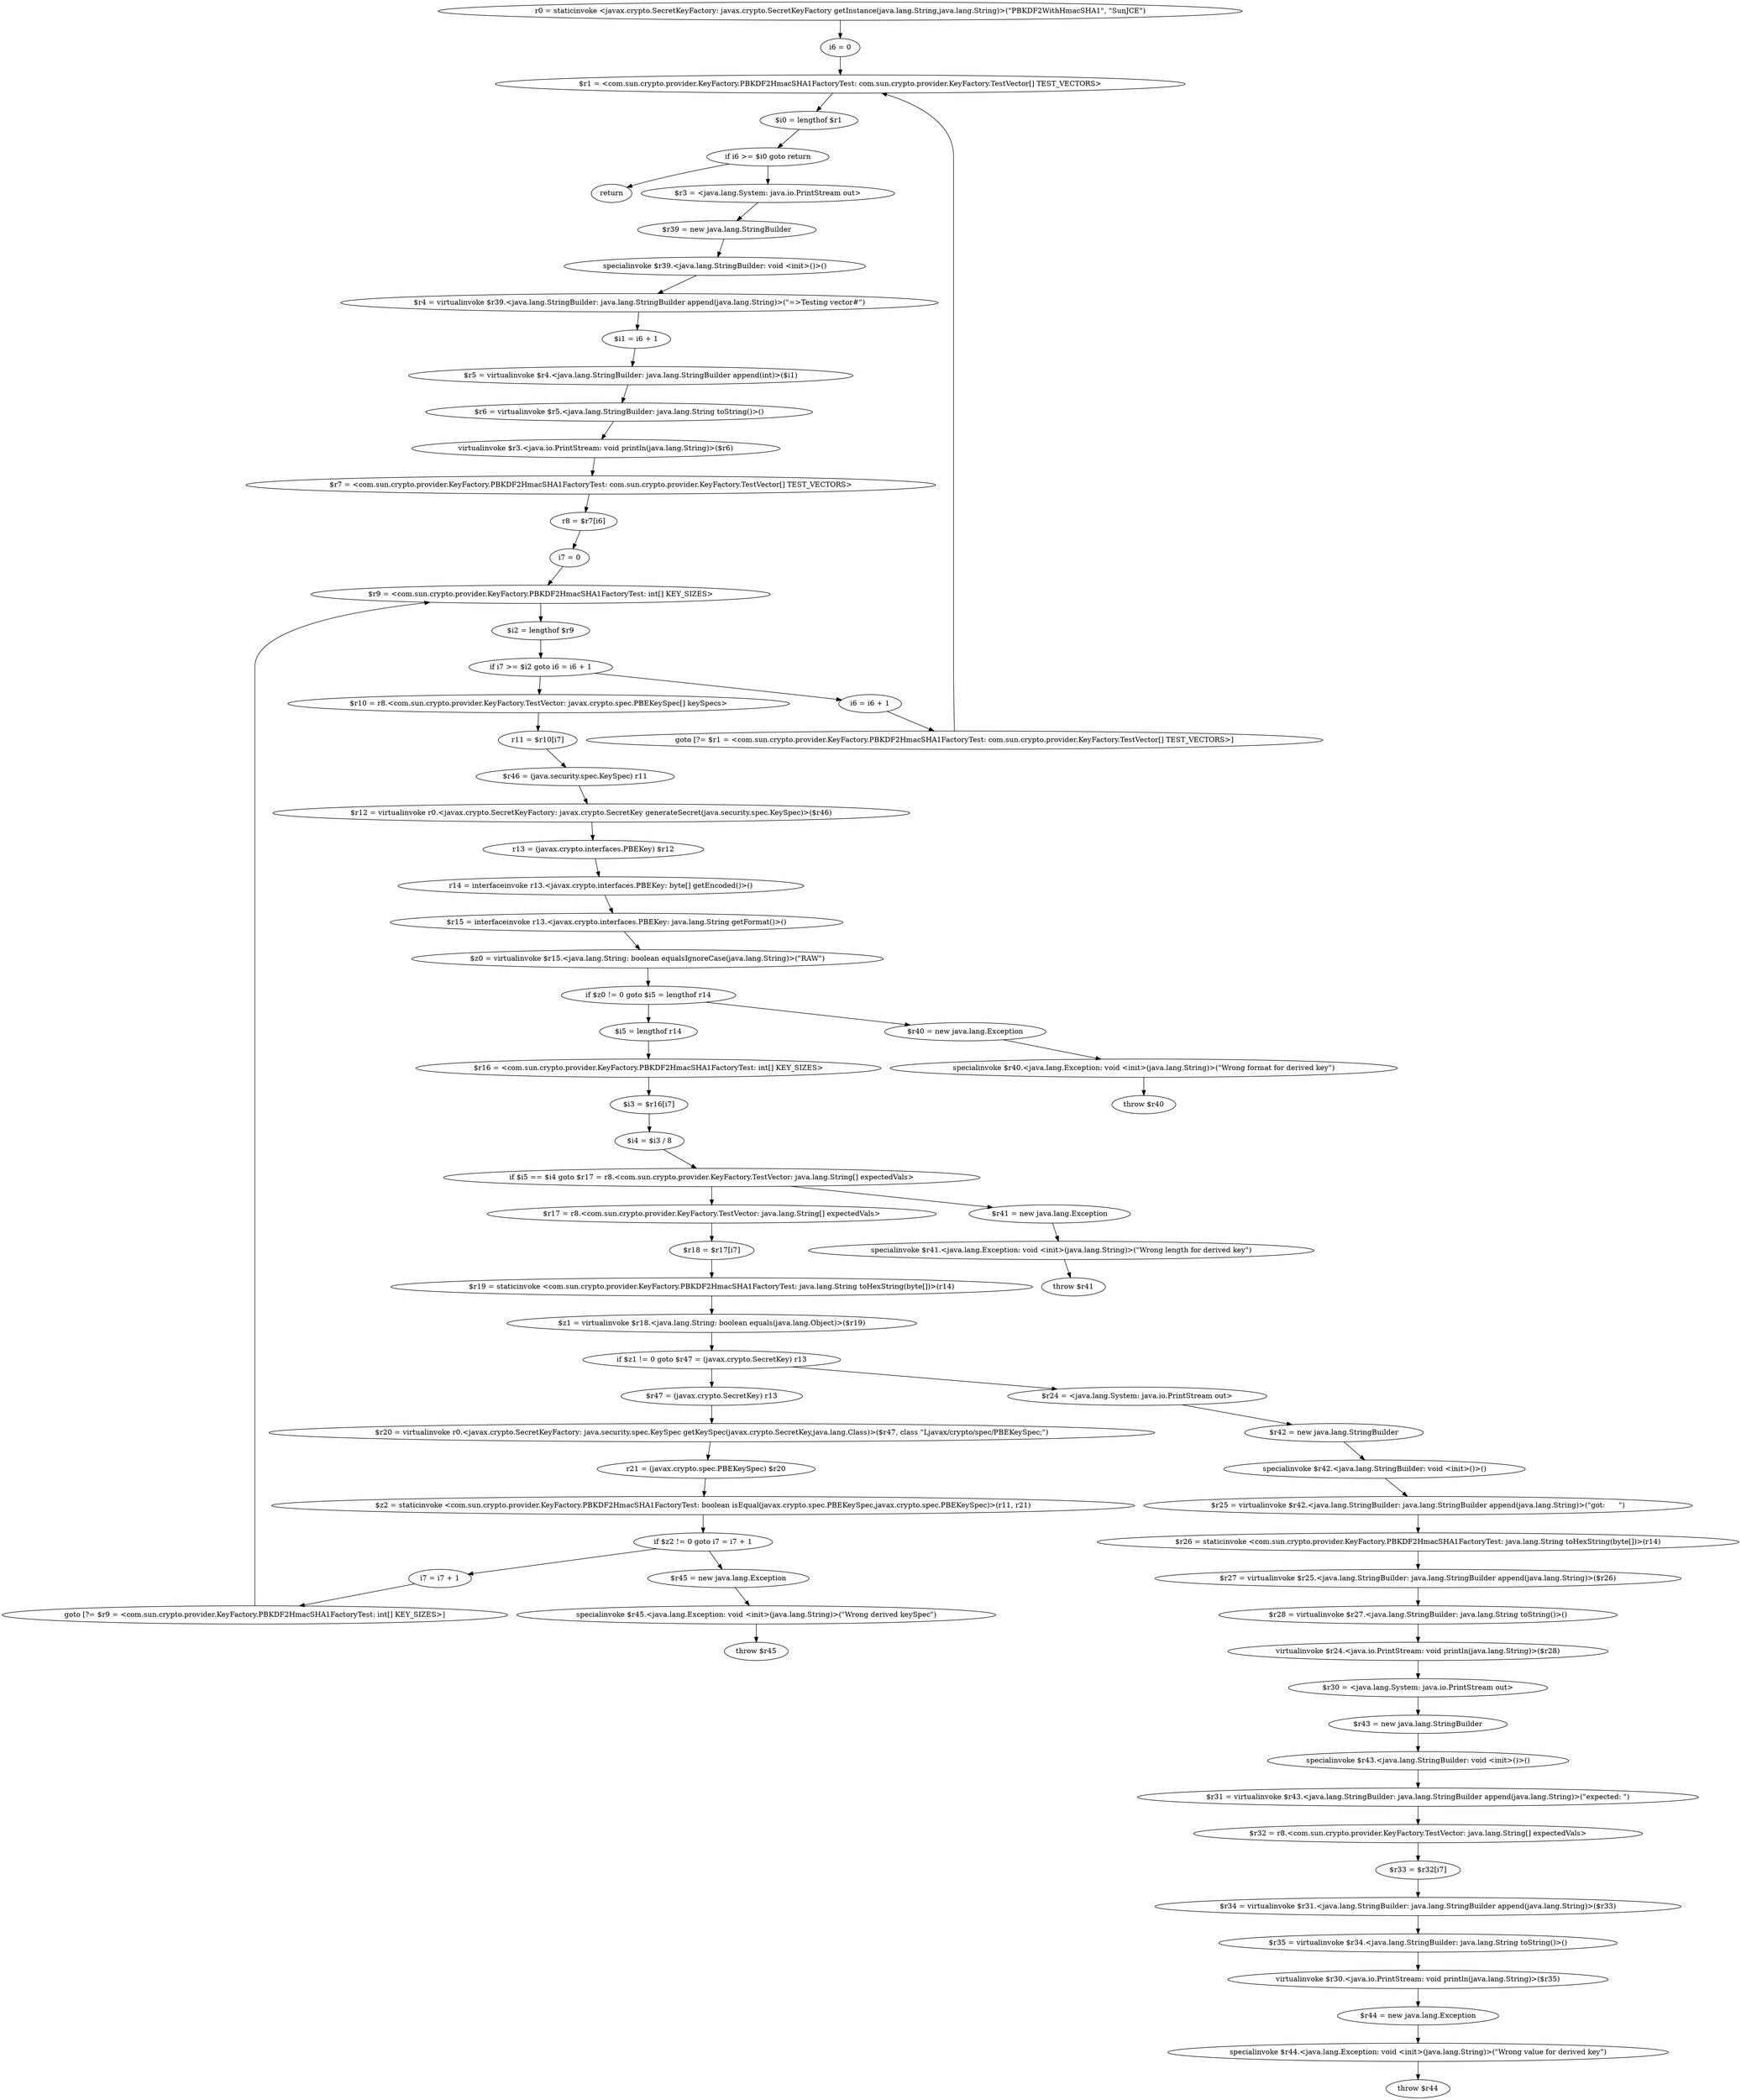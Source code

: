 digraph "unitGraph" {
    "r0 = staticinvoke <javax.crypto.SecretKeyFactory: javax.crypto.SecretKeyFactory getInstance(java.lang.String,java.lang.String)>(\"PBKDF2WithHmacSHA1\", \"SunJCE\")"
    "i6 = 0"
    "$r1 = <com.sun.crypto.provider.KeyFactory.PBKDF2HmacSHA1FactoryTest: com.sun.crypto.provider.KeyFactory.TestVector[] TEST_VECTORS>"
    "$i0 = lengthof $r1"
    "if i6 >= $i0 goto return"
    "$r3 = <java.lang.System: java.io.PrintStream out>"
    "$r39 = new java.lang.StringBuilder"
    "specialinvoke $r39.<java.lang.StringBuilder: void <init>()>()"
    "$r4 = virtualinvoke $r39.<java.lang.StringBuilder: java.lang.StringBuilder append(java.lang.String)>(\"=>Testing vector#\")"
    "$i1 = i6 + 1"
    "$r5 = virtualinvoke $r4.<java.lang.StringBuilder: java.lang.StringBuilder append(int)>($i1)"
    "$r6 = virtualinvoke $r5.<java.lang.StringBuilder: java.lang.String toString()>()"
    "virtualinvoke $r3.<java.io.PrintStream: void println(java.lang.String)>($r6)"
    "$r7 = <com.sun.crypto.provider.KeyFactory.PBKDF2HmacSHA1FactoryTest: com.sun.crypto.provider.KeyFactory.TestVector[] TEST_VECTORS>"
    "r8 = $r7[i6]"
    "i7 = 0"
    "$r9 = <com.sun.crypto.provider.KeyFactory.PBKDF2HmacSHA1FactoryTest: int[] KEY_SIZES>"
    "$i2 = lengthof $r9"
    "if i7 >= $i2 goto i6 = i6 + 1"
    "$r10 = r8.<com.sun.crypto.provider.KeyFactory.TestVector: javax.crypto.spec.PBEKeySpec[] keySpecs>"
    "r11 = $r10[i7]"
    "$r46 = (java.security.spec.KeySpec) r11"
    "$r12 = virtualinvoke r0.<javax.crypto.SecretKeyFactory: javax.crypto.SecretKey generateSecret(java.security.spec.KeySpec)>($r46)"
    "r13 = (javax.crypto.interfaces.PBEKey) $r12"
    "r14 = interfaceinvoke r13.<javax.crypto.interfaces.PBEKey: byte[] getEncoded()>()"
    "$r15 = interfaceinvoke r13.<javax.crypto.interfaces.PBEKey: java.lang.String getFormat()>()"
    "$z0 = virtualinvoke $r15.<java.lang.String: boolean equalsIgnoreCase(java.lang.String)>(\"RAW\")"
    "if $z0 != 0 goto $i5 = lengthof r14"
    "$r40 = new java.lang.Exception"
    "specialinvoke $r40.<java.lang.Exception: void <init>(java.lang.String)>(\"Wrong format for derived key\")"
    "throw $r40"
    "$i5 = lengthof r14"
    "$r16 = <com.sun.crypto.provider.KeyFactory.PBKDF2HmacSHA1FactoryTest: int[] KEY_SIZES>"
    "$i3 = $r16[i7]"
    "$i4 = $i3 / 8"
    "if $i5 == $i4 goto $r17 = r8.<com.sun.crypto.provider.KeyFactory.TestVector: java.lang.String[] expectedVals>"
    "$r41 = new java.lang.Exception"
    "specialinvoke $r41.<java.lang.Exception: void <init>(java.lang.String)>(\"Wrong length for derived key\")"
    "throw $r41"
    "$r17 = r8.<com.sun.crypto.provider.KeyFactory.TestVector: java.lang.String[] expectedVals>"
    "$r18 = $r17[i7]"
    "$r19 = staticinvoke <com.sun.crypto.provider.KeyFactory.PBKDF2HmacSHA1FactoryTest: java.lang.String toHexString(byte[])>(r14)"
    "$z1 = virtualinvoke $r18.<java.lang.String: boolean equals(java.lang.Object)>($r19)"
    "if $z1 != 0 goto $r47 = (javax.crypto.SecretKey) r13"
    "$r24 = <java.lang.System: java.io.PrintStream out>"
    "$r42 = new java.lang.StringBuilder"
    "specialinvoke $r42.<java.lang.StringBuilder: void <init>()>()"
    "$r25 = virtualinvoke $r42.<java.lang.StringBuilder: java.lang.StringBuilder append(java.lang.String)>(\"got:      \")"
    "$r26 = staticinvoke <com.sun.crypto.provider.KeyFactory.PBKDF2HmacSHA1FactoryTest: java.lang.String toHexString(byte[])>(r14)"
    "$r27 = virtualinvoke $r25.<java.lang.StringBuilder: java.lang.StringBuilder append(java.lang.String)>($r26)"
    "$r28 = virtualinvoke $r27.<java.lang.StringBuilder: java.lang.String toString()>()"
    "virtualinvoke $r24.<java.io.PrintStream: void println(java.lang.String)>($r28)"
    "$r30 = <java.lang.System: java.io.PrintStream out>"
    "$r43 = new java.lang.StringBuilder"
    "specialinvoke $r43.<java.lang.StringBuilder: void <init>()>()"
    "$r31 = virtualinvoke $r43.<java.lang.StringBuilder: java.lang.StringBuilder append(java.lang.String)>(\"expected: \")"
    "$r32 = r8.<com.sun.crypto.provider.KeyFactory.TestVector: java.lang.String[] expectedVals>"
    "$r33 = $r32[i7]"
    "$r34 = virtualinvoke $r31.<java.lang.StringBuilder: java.lang.StringBuilder append(java.lang.String)>($r33)"
    "$r35 = virtualinvoke $r34.<java.lang.StringBuilder: java.lang.String toString()>()"
    "virtualinvoke $r30.<java.io.PrintStream: void println(java.lang.String)>($r35)"
    "$r44 = new java.lang.Exception"
    "specialinvoke $r44.<java.lang.Exception: void <init>(java.lang.String)>(\"Wrong value for derived key\")"
    "throw $r44"
    "$r47 = (javax.crypto.SecretKey) r13"
    "$r20 = virtualinvoke r0.<javax.crypto.SecretKeyFactory: java.security.spec.KeySpec getKeySpec(javax.crypto.SecretKey,java.lang.Class)>($r47, class \"Ljavax/crypto/spec/PBEKeySpec;\")"
    "r21 = (javax.crypto.spec.PBEKeySpec) $r20"
    "$z2 = staticinvoke <com.sun.crypto.provider.KeyFactory.PBKDF2HmacSHA1FactoryTest: boolean isEqual(javax.crypto.spec.PBEKeySpec,javax.crypto.spec.PBEKeySpec)>(r11, r21)"
    "if $z2 != 0 goto i7 = i7 + 1"
    "$r45 = new java.lang.Exception"
    "specialinvoke $r45.<java.lang.Exception: void <init>(java.lang.String)>(\"Wrong derived keySpec\")"
    "throw $r45"
    "i7 = i7 + 1"
    "goto [?= $r9 = <com.sun.crypto.provider.KeyFactory.PBKDF2HmacSHA1FactoryTest: int[] KEY_SIZES>]"
    "i6 = i6 + 1"
    "goto [?= $r1 = <com.sun.crypto.provider.KeyFactory.PBKDF2HmacSHA1FactoryTest: com.sun.crypto.provider.KeyFactory.TestVector[] TEST_VECTORS>]"
    "return"
    "r0 = staticinvoke <javax.crypto.SecretKeyFactory: javax.crypto.SecretKeyFactory getInstance(java.lang.String,java.lang.String)>(\"PBKDF2WithHmacSHA1\", \"SunJCE\")"->"i6 = 0";
    "i6 = 0"->"$r1 = <com.sun.crypto.provider.KeyFactory.PBKDF2HmacSHA1FactoryTest: com.sun.crypto.provider.KeyFactory.TestVector[] TEST_VECTORS>";
    "$r1 = <com.sun.crypto.provider.KeyFactory.PBKDF2HmacSHA1FactoryTest: com.sun.crypto.provider.KeyFactory.TestVector[] TEST_VECTORS>"->"$i0 = lengthof $r1";
    "$i0 = lengthof $r1"->"if i6 >= $i0 goto return";
    "if i6 >= $i0 goto return"->"$r3 = <java.lang.System: java.io.PrintStream out>";
    "if i6 >= $i0 goto return"->"return";
    "$r3 = <java.lang.System: java.io.PrintStream out>"->"$r39 = new java.lang.StringBuilder";
    "$r39 = new java.lang.StringBuilder"->"specialinvoke $r39.<java.lang.StringBuilder: void <init>()>()";
    "specialinvoke $r39.<java.lang.StringBuilder: void <init>()>()"->"$r4 = virtualinvoke $r39.<java.lang.StringBuilder: java.lang.StringBuilder append(java.lang.String)>(\"=>Testing vector#\")";
    "$r4 = virtualinvoke $r39.<java.lang.StringBuilder: java.lang.StringBuilder append(java.lang.String)>(\"=>Testing vector#\")"->"$i1 = i6 + 1";
    "$i1 = i6 + 1"->"$r5 = virtualinvoke $r4.<java.lang.StringBuilder: java.lang.StringBuilder append(int)>($i1)";
    "$r5 = virtualinvoke $r4.<java.lang.StringBuilder: java.lang.StringBuilder append(int)>($i1)"->"$r6 = virtualinvoke $r5.<java.lang.StringBuilder: java.lang.String toString()>()";
    "$r6 = virtualinvoke $r5.<java.lang.StringBuilder: java.lang.String toString()>()"->"virtualinvoke $r3.<java.io.PrintStream: void println(java.lang.String)>($r6)";
    "virtualinvoke $r3.<java.io.PrintStream: void println(java.lang.String)>($r6)"->"$r7 = <com.sun.crypto.provider.KeyFactory.PBKDF2HmacSHA1FactoryTest: com.sun.crypto.provider.KeyFactory.TestVector[] TEST_VECTORS>";
    "$r7 = <com.sun.crypto.provider.KeyFactory.PBKDF2HmacSHA1FactoryTest: com.sun.crypto.provider.KeyFactory.TestVector[] TEST_VECTORS>"->"r8 = $r7[i6]";
    "r8 = $r7[i6]"->"i7 = 0";
    "i7 = 0"->"$r9 = <com.sun.crypto.provider.KeyFactory.PBKDF2HmacSHA1FactoryTest: int[] KEY_SIZES>";
    "$r9 = <com.sun.crypto.provider.KeyFactory.PBKDF2HmacSHA1FactoryTest: int[] KEY_SIZES>"->"$i2 = lengthof $r9";
    "$i2 = lengthof $r9"->"if i7 >= $i2 goto i6 = i6 + 1";
    "if i7 >= $i2 goto i6 = i6 + 1"->"$r10 = r8.<com.sun.crypto.provider.KeyFactory.TestVector: javax.crypto.spec.PBEKeySpec[] keySpecs>";
    "if i7 >= $i2 goto i6 = i6 + 1"->"i6 = i6 + 1";
    "$r10 = r8.<com.sun.crypto.provider.KeyFactory.TestVector: javax.crypto.spec.PBEKeySpec[] keySpecs>"->"r11 = $r10[i7]";
    "r11 = $r10[i7]"->"$r46 = (java.security.spec.KeySpec) r11";
    "$r46 = (java.security.spec.KeySpec) r11"->"$r12 = virtualinvoke r0.<javax.crypto.SecretKeyFactory: javax.crypto.SecretKey generateSecret(java.security.spec.KeySpec)>($r46)";
    "$r12 = virtualinvoke r0.<javax.crypto.SecretKeyFactory: javax.crypto.SecretKey generateSecret(java.security.spec.KeySpec)>($r46)"->"r13 = (javax.crypto.interfaces.PBEKey) $r12";
    "r13 = (javax.crypto.interfaces.PBEKey) $r12"->"r14 = interfaceinvoke r13.<javax.crypto.interfaces.PBEKey: byte[] getEncoded()>()";
    "r14 = interfaceinvoke r13.<javax.crypto.interfaces.PBEKey: byte[] getEncoded()>()"->"$r15 = interfaceinvoke r13.<javax.crypto.interfaces.PBEKey: java.lang.String getFormat()>()";
    "$r15 = interfaceinvoke r13.<javax.crypto.interfaces.PBEKey: java.lang.String getFormat()>()"->"$z0 = virtualinvoke $r15.<java.lang.String: boolean equalsIgnoreCase(java.lang.String)>(\"RAW\")";
    "$z0 = virtualinvoke $r15.<java.lang.String: boolean equalsIgnoreCase(java.lang.String)>(\"RAW\")"->"if $z0 != 0 goto $i5 = lengthof r14";
    "if $z0 != 0 goto $i5 = lengthof r14"->"$r40 = new java.lang.Exception";
    "if $z0 != 0 goto $i5 = lengthof r14"->"$i5 = lengthof r14";
    "$r40 = new java.lang.Exception"->"specialinvoke $r40.<java.lang.Exception: void <init>(java.lang.String)>(\"Wrong format for derived key\")";
    "specialinvoke $r40.<java.lang.Exception: void <init>(java.lang.String)>(\"Wrong format for derived key\")"->"throw $r40";
    "$i5 = lengthof r14"->"$r16 = <com.sun.crypto.provider.KeyFactory.PBKDF2HmacSHA1FactoryTest: int[] KEY_SIZES>";
    "$r16 = <com.sun.crypto.provider.KeyFactory.PBKDF2HmacSHA1FactoryTest: int[] KEY_SIZES>"->"$i3 = $r16[i7]";
    "$i3 = $r16[i7]"->"$i4 = $i3 / 8";
    "$i4 = $i3 / 8"->"if $i5 == $i4 goto $r17 = r8.<com.sun.crypto.provider.KeyFactory.TestVector: java.lang.String[] expectedVals>";
    "if $i5 == $i4 goto $r17 = r8.<com.sun.crypto.provider.KeyFactory.TestVector: java.lang.String[] expectedVals>"->"$r41 = new java.lang.Exception";
    "if $i5 == $i4 goto $r17 = r8.<com.sun.crypto.provider.KeyFactory.TestVector: java.lang.String[] expectedVals>"->"$r17 = r8.<com.sun.crypto.provider.KeyFactory.TestVector: java.lang.String[] expectedVals>";
    "$r41 = new java.lang.Exception"->"specialinvoke $r41.<java.lang.Exception: void <init>(java.lang.String)>(\"Wrong length for derived key\")";
    "specialinvoke $r41.<java.lang.Exception: void <init>(java.lang.String)>(\"Wrong length for derived key\")"->"throw $r41";
    "$r17 = r8.<com.sun.crypto.provider.KeyFactory.TestVector: java.lang.String[] expectedVals>"->"$r18 = $r17[i7]";
    "$r18 = $r17[i7]"->"$r19 = staticinvoke <com.sun.crypto.provider.KeyFactory.PBKDF2HmacSHA1FactoryTest: java.lang.String toHexString(byte[])>(r14)";
    "$r19 = staticinvoke <com.sun.crypto.provider.KeyFactory.PBKDF2HmacSHA1FactoryTest: java.lang.String toHexString(byte[])>(r14)"->"$z1 = virtualinvoke $r18.<java.lang.String: boolean equals(java.lang.Object)>($r19)";
    "$z1 = virtualinvoke $r18.<java.lang.String: boolean equals(java.lang.Object)>($r19)"->"if $z1 != 0 goto $r47 = (javax.crypto.SecretKey) r13";
    "if $z1 != 0 goto $r47 = (javax.crypto.SecretKey) r13"->"$r24 = <java.lang.System: java.io.PrintStream out>";
    "if $z1 != 0 goto $r47 = (javax.crypto.SecretKey) r13"->"$r47 = (javax.crypto.SecretKey) r13";
    "$r24 = <java.lang.System: java.io.PrintStream out>"->"$r42 = new java.lang.StringBuilder";
    "$r42 = new java.lang.StringBuilder"->"specialinvoke $r42.<java.lang.StringBuilder: void <init>()>()";
    "specialinvoke $r42.<java.lang.StringBuilder: void <init>()>()"->"$r25 = virtualinvoke $r42.<java.lang.StringBuilder: java.lang.StringBuilder append(java.lang.String)>(\"got:      \")";
    "$r25 = virtualinvoke $r42.<java.lang.StringBuilder: java.lang.StringBuilder append(java.lang.String)>(\"got:      \")"->"$r26 = staticinvoke <com.sun.crypto.provider.KeyFactory.PBKDF2HmacSHA1FactoryTest: java.lang.String toHexString(byte[])>(r14)";
    "$r26 = staticinvoke <com.sun.crypto.provider.KeyFactory.PBKDF2HmacSHA1FactoryTest: java.lang.String toHexString(byte[])>(r14)"->"$r27 = virtualinvoke $r25.<java.lang.StringBuilder: java.lang.StringBuilder append(java.lang.String)>($r26)";
    "$r27 = virtualinvoke $r25.<java.lang.StringBuilder: java.lang.StringBuilder append(java.lang.String)>($r26)"->"$r28 = virtualinvoke $r27.<java.lang.StringBuilder: java.lang.String toString()>()";
    "$r28 = virtualinvoke $r27.<java.lang.StringBuilder: java.lang.String toString()>()"->"virtualinvoke $r24.<java.io.PrintStream: void println(java.lang.String)>($r28)";
    "virtualinvoke $r24.<java.io.PrintStream: void println(java.lang.String)>($r28)"->"$r30 = <java.lang.System: java.io.PrintStream out>";
    "$r30 = <java.lang.System: java.io.PrintStream out>"->"$r43 = new java.lang.StringBuilder";
    "$r43 = new java.lang.StringBuilder"->"specialinvoke $r43.<java.lang.StringBuilder: void <init>()>()";
    "specialinvoke $r43.<java.lang.StringBuilder: void <init>()>()"->"$r31 = virtualinvoke $r43.<java.lang.StringBuilder: java.lang.StringBuilder append(java.lang.String)>(\"expected: \")";
    "$r31 = virtualinvoke $r43.<java.lang.StringBuilder: java.lang.StringBuilder append(java.lang.String)>(\"expected: \")"->"$r32 = r8.<com.sun.crypto.provider.KeyFactory.TestVector: java.lang.String[] expectedVals>";
    "$r32 = r8.<com.sun.crypto.provider.KeyFactory.TestVector: java.lang.String[] expectedVals>"->"$r33 = $r32[i7]";
    "$r33 = $r32[i7]"->"$r34 = virtualinvoke $r31.<java.lang.StringBuilder: java.lang.StringBuilder append(java.lang.String)>($r33)";
    "$r34 = virtualinvoke $r31.<java.lang.StringBuilder: java.lang.StringBuilder append(java.lang.String)>($r33)"->"$r35 = virtualinvoke $r34.<java.lang.StringBuilder: java.lang.String toString()>()";
    "$r35 = virtualinvoke $r34.<java.lang.StringBuilder: java.lang.String toString()>()"->"virtualinvoke $r30.<java.io.PrintStream: void println(java.lang.String)>($r35)";
    "virtualinvoke $r30.<java.io.PrintStream: void println(java.lang.String)>($r35)"->"$r44 = new java.lang.Exception";
    "$r44 = new java.lang.Exception"->"specialinvoke $r44.<java.lang.Exception: void <init>(java.lang.String)>(\"Wrong value for derived key\")";
    "specialinvoke $r44.<java.lang.Exception: void <init>(java.lang.String)>(\"Wrong value for derived key\")"->"throw $r44";
    "$r47 = (javax.crypto.SecretKey) r13"->"$r20 = virtualinvoke r0.<javax.crypto.SecretKeyFactory: java.security.spec.KeySpec getKeySpec(javax.crypto.SecretKey,java.lang.Class)>($r47, class \"Ljavax/crypto/spec/PBEKeySpec;\")";
    "$r20 = virtualinvoke r0.<javax.crypto.SecretKeyFactory: java.security.spec.KeySpec getKeySpec(javax.crypto.SecretKey,java.lang.Class)>($r47, class \"Ljavax/crypto/spec/PBEKeySpec;\")"->"r21 = (javax.crypto.spec.PBEKeySpec) $r20";
    "r21 = (javax.crypto.spec.PBEKeySpec) $r20"->"$z2 = staticinvoke <com.sun.crypto.provider.KeyFactory.PBKDF2HmacSHA1FactoryTest: boolean isEqual(javax.crypto.spec.PBEKeySpec,javax.crypto.spec.PBEKeySpec)>(r11, r21)";
    "$z2 = staticinvoke <com.sun.crypto.provider.KeyFactory.PBKDF2HmacSHA1FactoryTest: boolean isEqual(javax.crypto.spec.PBEKeySpec,javax.crypto.spec.PBEKeySpec)>(r11, r21)"->"if $z2 != 0 goto i7 = i7 + 1";
    "if $z2 != 0 goto i7 = i7 + 1"->"$r45 = new java.lang.Exception";
    "if $z2 != 0 goto i7 = i7 + 1"->"i7 = i7 + 1";
    "$r45 = new java.lang.Exception"->"specialinvoke $r45.<java.lang.Exception: void <init>(java.lang.String)>(\"Wrong derived keySpec\")";
    "specialinvoke $r45.<java.lang.Exception: void <init>(java.lang.String)>(\"Wrong derived keySpec\")"->"throw $r45";
    "i7 = i7 + 1"->"goto [?= $r9 = <com.sun.crypto.provider.KeyFactory.PBKDF2HmacSHA1FactoryTest: int[] KEY_SIZES>]";
    "goto [?= $r9 = <com.sun.crypto.provider.KeyFactory.PBKDF2HmacSHA1FactoryTest: int[] KEY_SIZES>]"->"$r9 = <com.sun.crypto.provider.KeyFactory.PBKDF2HmacSHA1FactoryTest: int[] KEY_SIZES>";
    "i6 = i6 + 1"->"goto [?= $r1 = <com.sun.crypto.provider.KeyFactory.PBKDF2HmacSHA1FactoryTest: com.sun.crypto.provider.KeyFactory.TestVector[] TEST_VECTORS>]";
    "goto [?= $r1 = <com.sun.crypto.provider.KeyFactory.PBKDF2HmacSHA1FactoryTest: com.sun.crypto.provider.KeyFactory.TestVector[] TEST_VECTORS>]"->"$r1 = <com.sun.crypto.provider.KeyFactory.PBKDF2HmacSHA1FactoryTest: com.sun.crypto.provider.KeyFactory.TestVector[] TEST_VECTORS>";
}
